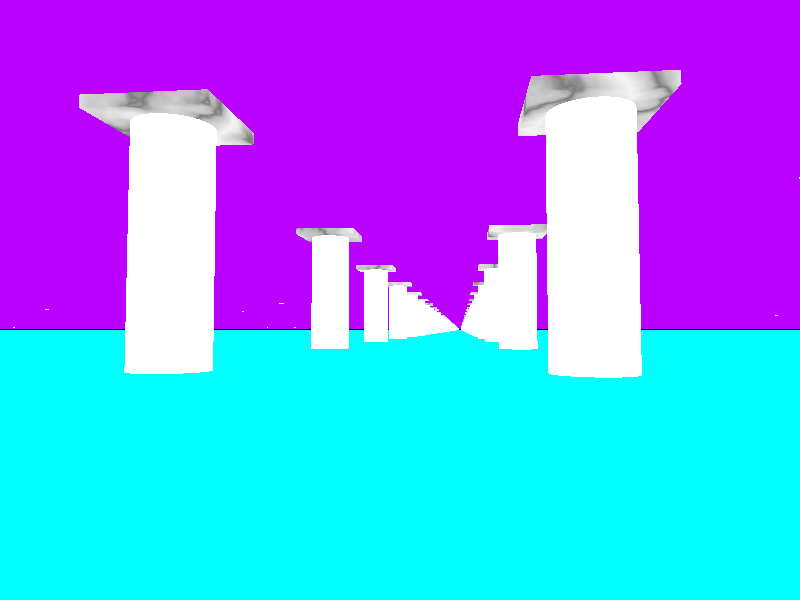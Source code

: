 #include "colors.inc"    // The include files contain
#include "stones.inc"    // pre-defined scene elements
#include "textures.inc"

#macro cone1(X, Y, Z)
	cone {
		<X, 4, Z>, 0.0
		<X, Y, Z>, 0.5
		texture { 
			T_Stone13 
			scale 3 
		}
	}
#end

#macro column_1(X, Y, Z, COL_HEIGHT, COL_WIDTH, BASE_HEIGHT, BASE_WIDTH)
	#declare BASE_WIDTH_OFFSET = BASE_WIDTH / 2;
	box {
		<X-BASE_WIDTH_OFFSET, Y+COL_HEIGHT, Z-BASE_WIDTH_OFFSET>
		<X+BASE_WIDTH_OFFSET, Y+COL_HEIGHT+BASE_HEIGHT, Z+BASE_WIDTH_OFFSET>
		texture { 
			White_Marble 
			scale 2.0  
		}
	}
	cylinder {
		<X, Y, Z>
		<X, Y+COL_HEIGHT, Z>
		COL_WIDTH
		texture { 
			T_Stone8
			scale 4.0
			rotate x*90
			finish { 
				ambient -0.2
				phong 0.8 
			} 
		}
	}
	box {
		<X-BASE_WIDTH_OFFSET, Y-BASE_HEIGHT, Z-BASE_WIDTH_OFFSET>
		<X+BASE_WIDTH_OFFSET, Y+BASE_HEIGHT, Z+BASE_WIDTH_OFFSET>
		texture { 
			White_Marble 
			scale 2.5 
		} 
	}
#end

camera {
	location <1, 1.5, -10>
	look_at  <0, 2,  0>
}

light_source { 
	<5, 15, -15> 
	color White
}

#declare SPACING = 8;
#declare START_X = -5;
#declare START_Z = -3;
#declare MAX_X_COLS = 5;
#declare MAX_Z_COLS = 125;
#declare COL_X_COUNT = 0;
#declare COL_Z_COUNT = 0;
#declare BASE_WIDTH = 1.0;
#declare COL_WIDTH = 0.5;
#declare BASE_HEIGHT = 0.15;

#while (COL_Z_COUNT < MAX_Z_COLS)
	#declare POS_Z = START_Z + (COL_Z_COUNT * (BASE_WIDTH + SPACING));
	//column_1(-8 , 0, POS_Z, 4, COL_WIDTH, BASE_HEIGHT, 1.5)
	column_1(-2.5 , 0, POS_Z, 4, COL_WIDTH, BASE_HEIGHT, 1.5)
	column_1(2.5 , 0, POS_Z, 4, COL_WIDTH, BASE_HEIGHT, 1.5)
	//column_1(8 , 0, POS_Z, 4, COL_WIDTH, BASE_HEIGHT, 1.5)
	#declare COL_Z_COUNT = COL_Z_COUNT + 1;
#end
	
//column_1(0 ,0, 0, 4, 0.5, 0.25, BASE_WIDTH)

plane {
	<0, 1, 0>, 0
	texture {  
		T_Stone15 
		scale 10.0
		normal {
			bumps 1.0
			scale 0.5
		}
	}
}
plane { // Water
	<0, 1, 0>, 1
	pigment { 
		color Cyan 
		filter 0.4
		transmit 0.1
	}
	finish { 
		phong 0
		reflection 0.3
	}
	normal { 
		bumps 0.8
		scale 0.6
	}
	interior {
		ior 1.00
	}
}

plane{
	<0,1,0>,1 hollow 
    texture { 
		pigment {
			//color rgb<0.1,0.35,0.8>*0.8
			color MediumSlateBlue
		}
		finish {ambient 1  diffuse 0}
	}
	texture { 
		pigment { 
			bozo 
			turbulence 0.1
			octaves 1  omega 0.7 lambda 2 
			color_map {
                          [0.0  color rgb <0.95, 0.95, 0.95> ]
                          [0.05  color rgb <1, 1, 1>*1.25 ]
                          [0.15 color rgb <0.85, 0.85, 0.85> ]
                          [0.55 color rgbt <1, 1, 1, 1>*1 ]
                          [1.0 color rgbt <1, 1, 1, 1>*1 ]
                          } // end color_map 
                         translate< 3, 0,-1>
                         scale <0.3, 0.4, 0.2>*3
                        } // end pigment
                 finish {ambient 1 diffuse 0}
               } // end texture 2

      scale 10000}  
// fog at the horizon     
fog{distance 300000 color White}